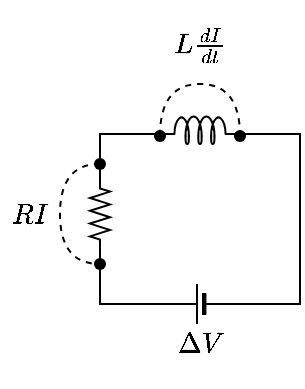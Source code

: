 <mxfile version="24.7.17">
  <diagram name="Pagina-1" id="n7NLm0gqQ_gLRnlEy_2D">
    <mxGraphModel dx="473" dy="274" grid="1" gridSize="10" guides="1" tooltips="1" connect="1" arrows="1" fold="1" page="1" pageScale="1" pageWidth="827" pageHeight="1169" math="1" shadow="0">
      <root>
        <mxCell id="0" />
        <mxCell id="1" parent="0" />
        <mxCell id="QcLGgLTu59svRpUVo7kO-5" value="" style="pointerEvents=1;verticalLabelPosition=bottom;shadow=0;dashed=0;align=center;html=1;verticalAlign=top;shape=mxgraph.electrical.inductors.inductor_5;" vertex="1" parent="1">
          <mxGeometry x="310" y="356" width="40" height="14" as="geometry" />
        </mxCell>
        <mxCell id="QcLGgLTu59svRpUVo7kO-6" value="" style="pointerEvents=1;verticalLabelPosition=bottom;shadow=0;dashed=0;align=center;html=1;verticalAlign=top;shape=mxgraph.electrical.resistors.resistor_2;rotation=90;" vertex="1" parent="1">
          <mxGeometry x="260" y="400" width="40" height="10" as="geometry" />
        </mxCell>
        <mxCell id="QcLGgLTu59svRpUVo7kO-7" style="edgeStyle=orthogonalEdgeStyle;rounded=0;orthogonalLoop=1;jettySize=auto;html=1;entryX=0;entryY=0.645;entryDx=0;entryDy=0;entryPerimeter=0;endArrow=none;endFill=0;" edge="1" parent="1" source="QcLGgLTu59svRpUVo7kO-6" target="QcLGgLTu59svRpUVo7kO-5">
          <mxGeometry relative="1" as="geometry">
            <Array as="points">
              <mxPoint x="280" y="365" />
            </Array>
          </mxGeometry>
        </mxCell>
        <mxCell id="QcLGgLTu59svRpUVo7kO-8" value="" style="verticalLabelPosition=bottom;shadow=0;dashed=0;align=center;fillColor=strokeColor;html=1;verticalAlign=top;strokeWidth=1;shape=mxgraph.electrical.miscellaneous.monocell_battery;rotation=-180;" vertex="1" parent="1">
          <mxGeometry x="315" y="440" width="30" height="20" as="geometry" />
        </mxCell>
        <mxCell id="QcLGgLTu59svRpUVo7kO-9" style="edgeStyle=orthogonalEdgeStyle;rounded=0;orthogonalLoop=1;jettySize=auto;html=1;entryX=1;entryY=0.5;entryDx=0;entryDy=0;entryPerimeter=0;endArrow=none;endFill=0;" edge="1" parent="1" source="QcLGgLTu59svRpUVo7kO-13" target="QcLGgLTu59svRpUVo7kO-6">
          <mxGeometry relative="1" as="geometry">
            <Array as="points" />
          </mxGeometry>
        </mxCell>
        <mxCell id="QcLGgLTu59svRpUVo7kO-10" style="edgeStyle=orthogonalEdgeStyle;rounded=0;orthogonalLoop=1;jettySize=auto;html=1;entryX=0;entryY=0.5;entryDx=0;entryDy=0;entryPerimeter=0;exitX=1;exitY=0.645;exitDx=0;exitDy=0;exitPerimeter=0;endArrow=none;endFill=0;" edge="1" parent="1" source="QcLGgLTu59svRpUVo7kO-5" target="QcLGgLTu59svRpUVo7kO-8">
          <mxGeometry relative="1" as="geometry">
            <Array as="points">
              <mxPoint x="380" y="365" />
              <mxPoint x="380" y="450" />
            </Array>
          </mxGeometry>
        </mxCell>
        <mxCell id="QcLGgLTu59svRpUVo7kO-12" value="\(\Delta V\)" style="text;html=1;align=center;verticalAlign=middle;whiteSpace=wrap;rounded=0;" vertex="1" parent="1">
          <mxGeometry x="315" y="460" width="30" height="20" as="geometry" />
        </mxCell>
        <mxCell id="QcLGgLTu59svRpUVo7kO-14" value="" style="edgeStyle=orthogonalEdgeStyle;rounded=0;orthogonalLoop=1;jettySize=auto;html=1;entryDx=0;entryDy=0;entryPerimeter=0;endArrow=none;endFill=0;" edge="1" parent="1" source="QcLGgLTu59svRpUVo7kO-8" target="QcLGgLTu59svRpUVo7kO-13">
          <mxGeometry relative="1" as="geometry">
            <mxPoint x="315" y="450" as="sourcePoint" />
            <mxPoint x="280" y="425" as="targetPoint" />
            <Array as="points">
              <mxPoint x="280" y="450" />
            </Array>
          </mxGeometry>
        </mxCell>
        <mxCell id="QcLGgLTu59svRpUVo7kO-13" value="" style="shape=waypoint;sketch=0;fillStyle=solid;size=6;pointerEvents=1;points=[];fillColor=none;resizable=0;rotatable=0;perimeter=centerPerimeter;snapToPoint=1;" vertex="1" parent="1">
          <mxGeometry x="270" y="420" width="20" height="20" as="geometry" />
        </mxCell>
        <mxCell id="QcLGgLTu59svRpUVo7kO-22" style="edgeStyle=orthogonalEdgeStyle;rounded=0;orthogonalLoop=1;jettySize=auto;html=1;endArrow=none;endFill=0;curved=1;dashed=1;" edge="1" parent="1" source="QcLGgLTu59svRpUVo7kO-15" target="QcLGgLTu59svRpUVo7kO-13">
          <mxGeometry relative="1" as="geometry">
            <Array as="points">
              <mxPoint x="260" y="380" />
              <mxPoint x="260" y="430" />
            </Array>
          </mxGeometry>
        </mxCell>
        <mxCell id="QcLGgLTu59svRpUVo7kO-15" value="" style="shape=waypoint;sketch=0;fillStyle=solid;size=6;pointerEvents=1;points=[];fillColor=none;resizable=0;rotatable=0;perimeter=centerPerimeter;snapToPoint=1;" vertex="1" parent="1">
          <mxGeometry x="270" y="370" width="20" height="20" as="geometry" />
        </mxCell>
        <mxCell id="QcLGgLTu59svRpUVo7kO-19" value="" style="shape=waypoint;sketch=0;fillStyle=solid;size=6;pointerEvents=1;points=[];fillColor=none;resizable=0;rotatable=0;perimeter=centerPerimeter;snapToPoint=1;" vertex="1" parent="1">
          <mxGeometry x="340" y="356" width="20" height="20" as="geometry" />
        </mxCell>
        <mxCell id="QcLGgLTu59svRpUVo7kO-23" style="edgeStyle=orthogonalEdgeStyle;rounded=0;orthogonalLoop=1;jettySize=auto;html=1;endArrow=none;endFill=0;curved=1;dashed=1;" edge="1" parent="1" source="QcLGgLTu59svRpUVo7kO-21" target="QcLGgLTu59svRpUVo7kO-19">
          <mxGeometry relative="1" as="geometry">
            <Array as="points">
              <mxPoint x="310" y="340" />
              <mxPoint x="350" y="340" />
            </Array>
          </mxGeometry>
        </mxCell>
        <mxCell id="QcLGgLTu59svRpUVo7kO-21" value="" style="shape=waypoint;sketch=0;fillStyle=solid;size=6;pointerEvents=1;points=[];fillColor=none;resizable=0;rotatable=0;perimeter=centerPerimeter;snapToPoint=1;" vertex="1" parent="1">
          <mxGeometry x="300" y="356" width="20" height="20" as="geometry" />
        </mxCell>
        <mxCell id="QcLGgLTu59svRpUVo7kO-24" value="\(RI\)" style="text;html=1;align=center;verticalAlign=middle;whiteSpace=wrap;rounded=0;" vertex="1" parent="1">
          <mxGeometry x="230" y="395" width="30" height="20" as="geometry" />
        </mxCell>
        <mxCell id="QcLGgLTu59svRpUVo7kO-25" value="\(L\frac{dI}{dt}\)" style="text;html=1;align=center;verticalAlign=middle;whiteSpace=wrap;rounded=0;" vertex="1" parent="1">
          <mxGeometry x="315" y="310" width="30" height="20" as="geometry" />
        </mxCell>
      </root>
    </mxGraphModel>
  </diagram>
</mxfile>
